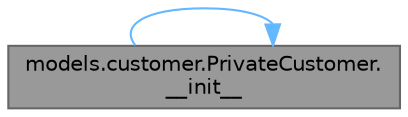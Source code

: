 digraph "models.customer.PrivateCustomer.__init__"
{
 // LATEX_PDF_SIZE
  bgcolor="transparent";
  edge [fontname=Helvetica,fontsize=10,labelfontname=Helvetica,labelfontsize=10];
  node [fontname=Helvetica,fontsize=10,shape=box,height=0.2,width=0.4];
  rankdir="LR";
  Node1 [id="Node000001",label="models.customer.PrivateCustomer.\l__init__",height=0.2,width=0.4,color="gray40", fillcolor="grey60", style="filled", fontcolor="black",tooltip="Constructor for PrivateCustomer class."];
  Node1 -> Node1 [id="edge1_Node000001_Node000001",color="steelblue1",style="solid",tooltip=" "];
}
